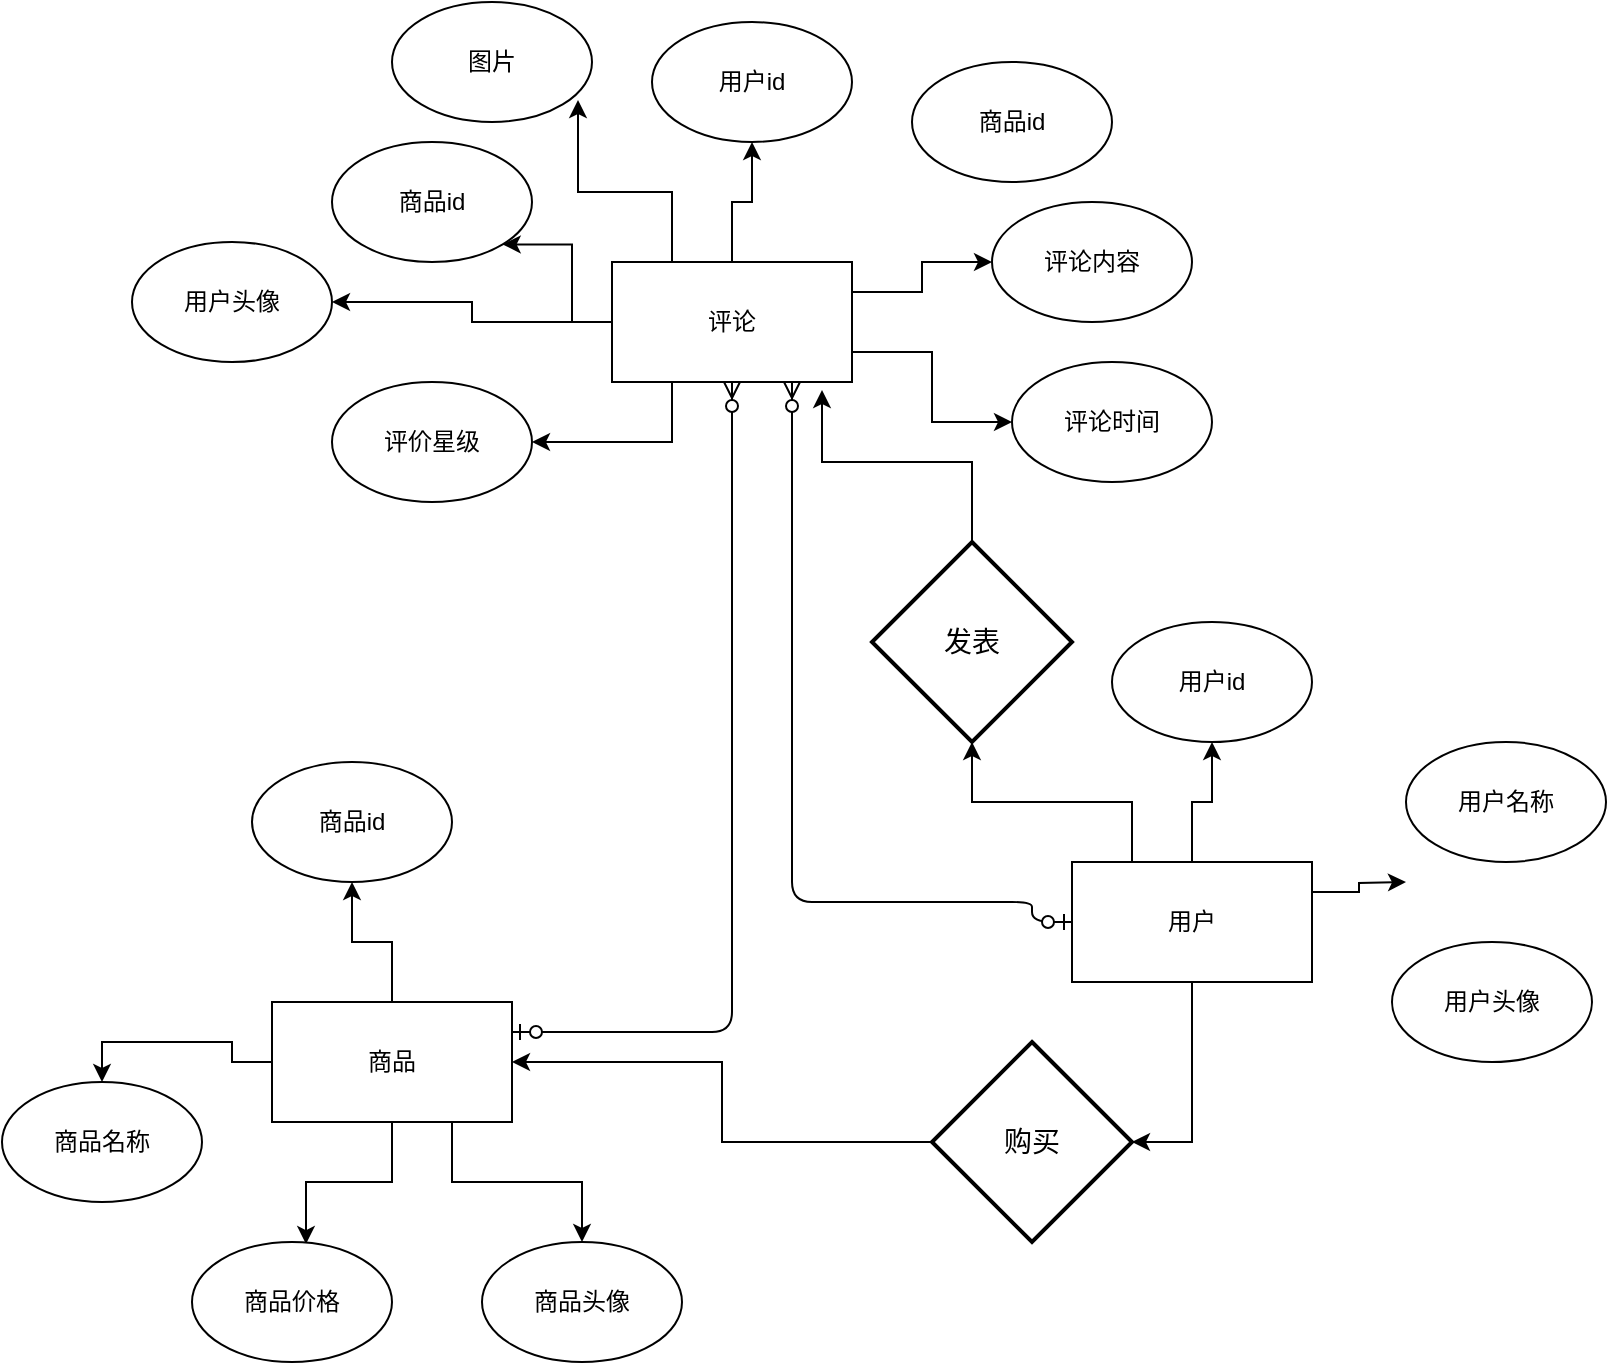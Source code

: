 <mxfile version="10.6.7" type="github"><diagram id="ki5PN8dsJEgZzoEvDbk7" name="第 1 页"><mxGraphModel dx="918" dy="568" grid="1" gridSize="10" guides="1" tooltips="1" connect="1" arrows="1" fold="1" page="1" pageScale="1" pageWidth="827" pageHeight="1169" math="0" shadow="0"><root><mxCell id="0"/><mxCell id="1" parent="0"/><mxCell id="0DmN0Nj1PdMddugerFKn-10" style="edgeStyle=orthogonalEdgeStyle;rounded=0;orthogonalLoop=1;jettySize=auto;html=1;exitX=0.5;exitY=0;exitDx=0;exitDy=0;" edge="1" parent="1" source="0DmN0Nj1PdMddugerFKn-2" target="0DmN0Nj1PdMddugerFKn-9"><mxGeometry relative="1" as="geometry"/></mxCell><mxCell id="0DmN0Nj1PdMddugerFKn-11" style="edgeStyle=orthogonalEdgeStyle;rounded=0;orthogonalLoop=1;jettySize=auto;html=1;exitX=0;exitY=0.5;exitDx=0;exitDy=0;entryX=1;entryY=1;entryDx=0;entryDy=0;" edge="1" parent="1" source="0DmN0Nj1PdMddugerFKn-2" target="0DmN0Nj1PdMddugerFKn-6"><mxGeometry relative="1" as="geometry"/></mxCell><mxCell id="0DmN0Nj1PdMddugerFKn-12" style="edgeStyle=orthogonalEdgeStyle;rounded=0;orthogonalLoop=1;jettySize=auto;html=1;exitX=0.25;exitY=1;exitDx=0;exitDy=0;entryX=1;entryY=0.5;entryDx=0;entryDy=0;" edge="1" parent="1" source="0DmN0Nj1PdMddugerFKn-2" target="0DmN0Nj1PdMddugerFKn-5"><mxGeometry relative="1" as="geometry"/></mxCell><mxCell id="0DmN0Nj1PdMddugerFKn-13" style="edgeStyle=orthogonalEdgeStyle;rounded=0;orthogonalLoop=1;jettySize=auto;html=1;exitX=1;exitY=0.75;exitDx=0;exitDy=0;entryX=0;entryY=0.5;entryDx=0;entryDy=0;" edge="1" parent="1" source="0DmN0Nj1PdMddugerFKn-2" target="0DmN0Nj1PdMddugerFKn-3"><mxGeometry relative="1" as="geometry"/></mxCell><mxCell id="0DmN0Nj1PdMddugerFKn-14" style="edgeStyle=orthogonalEdgeStyle;rounded=0;orthogonalLoop=1;jettySize=auto;html=1;exitX=1;exitY=0.25;exitDx=0;exitDy=0;entryX=0;entryY=0.5;entryDx=0;entryDy=0;" edge="1" parent="1" source="0DmN0Nj1PdMddugerFKn-2" target="0DmN0Nj1PdMddugerFKn-4"><mxGeometry relative="1" as="geometry"/></mxCell><mxCell id="0DmN0Nj1PdMddugerFKn-36" style="edgeStyle=orthogonalEdgeStyle;rounded=0;orthogonalLoop=1;jettySize=auto;html=1;exitX=0;exitY=0.5;exitDx=0;exitDy=0;entryX=1;entryY=0.5;entryDx=0;entryDy=0;" edge="1" parent="1" source="0DmN0Nj1PdMddugerFKn-2" target="0DmN0Nj1PdMddugerFKn-35"><mxGeometry relative="1" as="geometry"/></mxCell><mxCell id="0DmN0Nj1PdMddugerFKn-37" style="edgeStyle=orthogonalEdgeStyle;rounded=0;orthogonalLoop=1;jettySize=auto;html=1;exitX=0.25;exitY=0;exitDx=0;exitDy=0;entryX=0.93;entryY=0.817;entryDx=0;entryDy=0;entryPerimeter=0;" edge="1" parent="1" source="0DmN0Nj1PdMddugerFKn-2" target="0DmN0Nj1PdMddugerFKn-34"><mxGeometry relative="1" as="geometry"/></mxCell><mxCell id="0DmN0Nj1PdMddugerFKn-2" value="评论" style="rounded=0;whiteSpace=wrap;html=1;" vertex="1" parent="1"><mxGeometry x="330" y="140" width="120" height="60" as="geometry"/></mxCell><mxCell id="0DmN0Nj1PdMddugerFKn-3" value="评论时间" style="ellipse;whiteSpace=wrap;html=1;" vertex="1" parent="1"><mxGeometry x="530" y="190" width="100" height="60" as="geometry"/></mxCell><mxCell id="0DmN0Nj1PdMddugerFKn-4" value="评论内容" style="ellipse;whiteSpace=wrap;html=1;" vertex="1" parent="1"><mxGeometry x="520" y="110" width="100" height="60" as="geometry"/></mxCell><mxCell id="0DmN0Nj1PdMddugerFKn-5" value="评价星级" style="ellipse;whiteSpace=wrap;html=1;" vertex="1" parent="1"><mxGeometry x="190" y="200" width="100" height="60" as="geometry"/></mxCell><mxCell id="0DmN0Nj1PdMddugerFKn-6" value="商品id" style="ellipse;whiteSpace=wrap;html=1;" vertex="1" parent="1"><mxGeometry x="190" y="80" width="100" height="60" as="geometry"/></mxCell><mxCell id="0DmN0Nj1PdMddugerFKn-9" value="用户id" style="ellipse;whiteSpace=wrap;html=1;" vertex="1" parent="1"><mxGeometry x="350" y="20" width="100" height="60" as="geometry"/></mxCell><mxCell id="0DmN0Nj1PdMddugerFKn-17" style="edgeStyle=orthogonalEdgeStyle;rounded=0;orthogonalLoop=1;jettySize=auto;html=1;exitX=0.5;exitY=0;exitDx=0;exitDy=0;entryX=0.5;entryY=1;entryDx=0;entryDy=0;" edge="1" parent="1" source="0DmN0Nj1PdMddugerFKn-15" target="0DmN0Nj1PdMddugerFKn-16"><mxGeometry relative="1" as="geometry"/></mxCell><mxCell id="0DmN0Nj1PdMddugerFKn-20" style="edgeStyle=orthogonalEdgeStyle;rounded=0;orthogonalLoop=1;jettySize=auto;html=1;exitX=0;exitY=0.5;exitDx=0;exitDy=0;entryX=0.5;entryY=0;entryDx=0;entryDy=0;" edge="1" parent="1" source="0DmN0Nj1PdMddugerFKn-15" target="0DmN0Nj1PdMddugerFKn-19"><mxGeometry relative="1" as="geometry"/></mxCell><mxCell id="0DmN0Nj1PdMddugerFKn-22" style="edgeStyle=orthogonalEdgeStyle;rounded=0;orthogonalLoop=1;jettySize=auto;html=1;exitX=0.5;exitY=1;exitDx=0;exitDy=0;entryX=0.57;entryY=0.017;entryDx=0;entryDy=0;entryPerimeter=0;" edge="1" parent="1" source="0DmN0Nj1PdMddugerFKn-15" target="0DmN0Nj1PdMddugerFKn-21"><mxGeometry relative="1" as="geometry"/></mxCell><mxCell id="0DmN0Nj1PdMddugerFKn-24" style="edgeStyle=orthogonalEdgeStyle;rounded=0;orthogonalLoop=1;jettySize=auto;html=1;exitX=0.75;exitY=1;exitDx=0;exitDy=0;entryX=0.5;entryY=0;entryDx=0;entryDy=0;" edge="1" parent="1" source="0DmN0Nj1PdMddugerFKn-15" target="0DmN0Nj1PdMddugerFKn-23"><mxGeometry relative="1" as="geometry"/></mxCell><mxCell id="0DmN0Nj1PdMddugerFKn-15" value="商品" style="rounded=0;whiteSpace=wrap;html=1;" vertex="1" parent="1"><mxGeometry x="160" y="510" width="120" height="60" as="geometry"/></mxCell><mxCell id="0DmN0Nj1PdMddugerFKn-16" value="商品id" style="ellipse;whiteSpace=wrap;html=1;" vertex="1" parent="1"><mxGeometry x="150" y="390" width="100" height="60" as="geometry"/></mxCell><mxCell id="0DmN0Nj1PdMddugerFKn-19" value="商品名称" style="ellipse;whiteSpace=wrap;html=1;" vertex="1" parent="1"><mxGeometry x="25" y="550" width="100" height="60" as="geometry"/></mxCell><mxCell id="0DmN0Nj1PdMddugerFKn-21" value="商品价格" style="ellipse;whiteSpace=wrap;html=1;" vertex="1" parent="1"><mxGeometry x="120" y="630" width="100" height="60" as="geometry"/></mxCell><mxCell id="0DmN0Nj1PdMddugerFKn-23" value="商品头像" style="ellipse;whiteSpace=wrap;html=1;" vertex="1" parent="1"><mxGeometry x="265" y="630" width="100" height="60" as="geometry"/></mxCell><mxCell id="0DmN0Nj1PdMddugerFKn-28" style="edgeStyle=orthogonalEdgeStyle;rounded=0;orthogonalLoop=1;jettySize=auto;html=1;exitX=0.5;exitY=0;exitDx=0;exitDy=0;entryX=0.5;entryY=1;entryDx=0;entryDy=0;" edge="1" parent="1" source="0DmN0Nj1PdMddugerFKn-25" target="0DmN0Nj1PdMddugerFKn-27"><mxGeometry relative="1" as="geometry"/></mxCell><mxCell id="0DmN0Nj1PdMddugerFKn-30" style="edgeStyle=orthogonalEdgeStyle;rounded=0;orthogonalLoop=1;jettySize=auto;html=1;exitX=1;exitY=0.25;exitDx=0;exitDy=0;" edge="1" parent="1" source="0DmN0Nj1PdMddugerFKn-25"><mxGeometry relative="1" as="geometry"><mxPoint x="727" y="450" as="targetPoint"/></mxGeometry></mxCell><mxCell id="DWRlLl2zWPkpYWhoKBRB-5" style="edgeStyle=orthogonalEdgeStyle;rounded=0;orthogonalLoop=1;jettySize=auto;html=1;exitX=0.5;exitY=1;exitDx=0;exitDy=0;entryX=1;entryY=0.5;entryDx=0;entryDy=0;" edge="1" parent="1" source="0DmN0Nj1PdMddugerFKn-25" target="DWRlLl2zWPkpYWhoKBRB-1"><mxGeometry relative="1" as="geometry"/></mxCell><mxCell id="DWRlLl2zWPkpYWhoKBRB-7" style="edgeStyle=orthogonalEdgeStyle;rounded=0;orthogonalLoop=1;jettySize=auto;html=1;exitX=0.25;exitY=0;exitDx=0;exitDy=0;entryX=0.5;entryY=1;entryDx=0;entryDy=0;" edge="1" parent="1" source="0DmN0Nj1PdMddugerFKn-25" target="DWRlLl2zWPkpYWhoKBRB-6"><mxGeometry relative="1" as="geometry"/></mxCell><mxCell id="0DmN0Nj1PdMddugerFKn-25" value="用户" style="rounded=0;whiteSpace=wrap;html=1;" vertex="1" parent="1"><mxGeometry x="560" y="440" width="120" height="60" as="geometry"/></mxCell><mxCell id="0DmN0Nj1PdMddugerFKn-27" value="用户id" style="ellipse;whiteSpace=wrap;html=1;" vertex="1" parent="1"><mxGeometry x="580" y="320" width="100" height="60" as="geometry"/></mxCell><mxCell id="0DmN0Nj1PdMddugerFKn-29" value="用户名称" style="ellipse;whiteSpace=wrap;html=1;" vertex="1" parent="1"><mxGeometry x="727" y="380" width="100" height="60" as="geometry"/></mxCell><mxCell id="0DmN0Nj1PdMddugerFKn-31" value="用户头像" style="ellipse;whiteSpace=wrap;html=1;" vertex="1" parent="1"><mxGeometry x="720" y="480" width="100" height="60" as="geometry"/></mxCell><mxCell id="0DmN0Nj1PdMddugerFKn-33" value="商品id" style="ellipse;whiteSpace=wrap;html=1;" vertex="1" parent="1"><mxGeometry x="480" y="40" width="100" height="60" as="geometry"/></mxCell><mxCell id="0DmN0Nj1PdMddugerFKn-34" value="图片" style="ellipse;whiteSpace=wrap;html=1;" vertex="1" parent="1"><mxGeometry x="220" y="10" width="100" height="60" as="geometry"/></mxCell><mxCell id="0DmN0Nj1PdMddugerFKn-35" value="用户头像" style="ellipse;whiteSpace=wrap;html=1;" vertex="1" parent="1"><mxGeometry x="90" y="130" width="100" height="60" as="geometry"/></mxCell><mxCell id="0DmN0Nj1PdMddugerFKn-38" value="" style="edgeStyle=orthogonalEdgeStyle;fontSize=12;html=1;endArrow=ERzeroToMany;startArrow=ERzeroToOne;entryX=0.5;entryY=1;entryDx=0;entryDy=0;exitX=1;exitY=0.25;exitDx=0;exitDy=0;" edge="1" parent="1" source="0DmN0Nj1PdMddugerFKn-15" target="0DmN0Nj1PdMddugerFKn-2"><mxGeometry width="100" height="100" relative="1" as="geometry"><mxPoint x="280" y="460" as="sourcePoint"/><mxPoint x="450" y="330" as="targetPoint"/></mxGeometry></mxCell><mxCell id="0DmN0Nj1PdMddugerFKn-39" value="" style="edgeStyle=orthogonalEdgeStyle;fontSize=12;html=1;endArrow=ERzeroToMany;startArrow=ERzeroToOne;entryX=0.75;entryY=1;entryDx=0;entryDy=0;exitX=0;exitY=0.5;exitDx=0;exitDy=0;" edge="1" parent="1" source="0DmN0Nj1PdMddugerFKn-25" target="0DmN0Nj1PdMddugerFKn-2"><mxGeometry width="100" height="100" relative="1" as="geometry"><mxPoint x="290" y="470" as="sourcePoint"/><mxPoint x="400" y="210" as="targetPoint"/><Array as="points"><mxPoint x="540" y="470"/><mxPoint x="540" y="460"/><mxPoint x="420" y="460"/></Array></mxGeometry></mxCell><mxCell id="DWRlLl2zWPkpYWhoKBRB-9" style="edgeStyle=orthogonalEdgeStyle;rounded=0;orthogonalLoop=1;jettySize=auto;html=1;exitX=0;exitY=0.5;exitDx=0;exitDy=0;entryX=1;entryY=0.5;entryDx=0;entryDy=0;" edge="1" parent="1" source="DWRlLl2zWPkpYWhoKBRB-1" target="0DmN0Nj1PdMddugerFKn-15"><mxGeometry relative="1" as="geometry"/></mxCell><mxCell id="DWRlLl2zWPkpYWhoKBRB-1" value="购买" style="shape=rhombus;strokeWidth=2;fontSize=17;perimeter=rhombusPerimeter;whiteSpace=wrap;html=1;align=center;fontSize=14;" vertex="1" parent="1"><mxGeometry x="490" y="530" width="100" height="100" as="geometry"/></mxCell><mxCell id="DWRlLl2zWPkpYWhoKBRB-8" style="edgeStyle=orthogonalEdgeStyle;rounded=0;orthogonalLoop=1;jettySize=auto;html=1;exitX=0.5;exitY=0;exitDx=0;exitDy=0;entryX=0.875;entryY=1.067;entryDx=0;entryDy=0;entryPerimeter=0;" edge="1" parent="1" source="DWRlLl2zWPkpYWhoKBRB-6" target="0DmN0Nj1PdMddugerFKn-2"><mxGeometry relative="1" as="geometry"/></mxCell><mxCell id="DWRlLl2zWPkpYWhoKBRB-6" value="发表" style="shape=rhombus;strokeWidth=2;fontSize=17;perimeter=rhombusPerimeter;whiteSpace=wrap;html=1;align=center;fontSize=14;" vertex="1" parent="1"><mxGeometry x="460" y="280" width="100" height="100" as="geometry"/></mxCell></root></mxGraphModel></diagram><diagram id="t_YvHO0kg_kepFUFtoR6" name="第 2 页"><mxGraphModel dx="918" dy="568" grid="1" gridSize="10" guides="1" tooltips="1" connect="1" arrows="1" fold="1" page="1" pageScale="1" pageWidth="827" pageHeight="1169" math="0" shadow="0"><root><mxCell id="5LmmzkhRsuJCHuquBsUY-0"/><mxCell id="5LmmzkhRsuJCHuquBsUY-1" parent="5LmmzkhRsuJCHuquBsUY-0"/><mxCell id="mWyk6X7dAeRZ8mZwJizW-21" style="edgeStyle=orthogonalEdgeStyle;rounded=0;orthogonalLoop=1;jettySize=auto;html=1;exitX=1;exitY=0.25;exitDx=0;exitDy=0;entryX=0;entryY=1;entryDx=0;entryDy=0;" edge="1" parent="5LmmzkhRsuJCHuquBsUY-1" source="5LmmzkhRsuJCHuquBsUY-2" target="5LmmzkhRsuJCHuquBsUY-4"><mxGeometry relative="1" as="geometry"/></mxCell><mxCell id="mWyk6X7dAeRZ8mZwJizW-22" style="edgeStyle=orthogonalEdgeStyle;rounded=0;orthogonalLoop=1;jettySize=auto;html=1;exitX=0.5;exitY=0;exitDx=0;exitDy=0;entryX=0.5;entryY=1;entryDx=0;entryDy=0;" edge="1" parent="5LmmzkhRsuJCHuquBsUY-1" source="5LmmzkhRsuJCHuquBsUY-2" target="mWyk6X7dAeRZ8mZwJizW-6"><mxGeometry relative="1" as="geometry"/></mxCell><mxCell id="mWyk6X7dAeRZ8mZwJizW-23" style="edgeStyle=orthogonalEdgeStyle;rounded=0;orthogonalLoop=1;jettySize=auto;html=1;exitX=0;exitY=0.5;exitDx=0;exitDy=0;" edge="1" parent="5LmmzkhRsuJCHuquBsUY-1" source="5LmmzkhRsuJCHuquBsUY-2" target="mWyk6X7dAeRZ8mZwJizW-7"><mxGeometry relative="1" as="geometry"/></mxCell><mxCell id="mWyk6X7dAeRZ8mZwJizW-25" style="edgeStyle=orthogonalEdgeStyle;rounded=0;orthogonalLoop=1;jettySize=auto;html=1;exitX=0.5;exitY=1;exitDx=0;exitDy=0;entryX=0.5;entryY=0;entryDx=0;entryDy=0;" edge="1" parent="5LmmzkhRsuJCHuquBsUY-1" source="5LmmzkhRsuJCHuquBsUY-2" target="mWyk6X7dAeRZ8mZwJizW-24"><mxGeometry relative="1" as="geometry"/></mxCell><mxCell id="5LmmzkhRsuJCHuquBsUY-2" value="用户" style="strokeWidth=2;rounded=1;arcSize=10;whiteSpace=wrap;html=1;align=center;fontSize=14;" vertex="1" parent="5LmmzkhRsuJCHuquBsUY-1"><mxGeometry x="310" y="175" width="120" height="70" as="geometry"/></mxCell><mxCell id="5LmmzkhRsuJCHuquBsUY-4" value="id" style="ellipse;shape=doubleEllipse;margin=10;strokeWidth=2;fontSize=14;whiteSpace=wrap;html=1;align=center;" vertex="1" parent="5LmmzkhRsuJCHuquBsUY-1"><mxGeometry x="550" y="80" width="100" height="70" as="geometry"/></mxCell><mxCell id="mWyk6X7dAeRZ8mZwJizW-6" value="用户名" style="ellipse;shape=doubleEllipse;margin=10;strokeWidth=2;fontSize=14;whiteSpace=wrap;html=1;align=center;" vertex="1" parent="5LmmzkhRsuJCHuquBsUY-1"><mxGeometry x="330" y="40" width="100" height="70" as="geometry"/></mxCell><mxCell id="mWyk6X7dAeRZ8mZwJizW-7" value="手机号" style="ellipse;shape=doubleEllipse;margin=10;strokeWidth=2;fontSize=14;whiteSpace=wrap;html=1;align=center;" vertex="1" parent="5LmmzkhRsuJCHuquBsUY-1"><mxGeometry x="80" y="80" width="100" height="70" as="geometry"/></mxCell><mxCell id="mWyk6X7dAeRZ8mZwJizW-15" style="edgeStyle=orthogonalEdgeStyle;rounded=0;orthogonalLoop=1;jettySize=auto;html=1;exitX=0;exitY=0.5;exitDx=0;exitDy=0;" edge="1" parent="5LmmzkhRsuJCHuquBsUY-1" source="mWyk6X7dAeRZ8mZwJizW-8" target="mWyk6X7dAeRZ8mZwJizW-14"><mxGeometry relative="1" as="geometry"/></mxCell><mxCell id="mWyk6X7dAeRZ8mZwJizW-16" style="edgeStyle=orthogonalEdgeStyle;rounded=0;orthogonalLoop=1;jettySize=auto;html=1;exitX=0;exitY=0.75;exitDx=0;exitDy=0;entryX=0.99;entryY=0.371;entryDx=0;entryDy=0;entryPerimeter=0;" edge="1" parent="5LmmzkhRsuJCHuquBsUY-1" source="mWyk6X7dAeRZ8mZwJizW-8" target="mWyk6X7dAeRZ8mZwJizW-13"><mxGeometry relative="1" as="geometry"/></mxCell><mxCell id="mWyk6X7dAeRZ8mZwJizW-17" style="edgeStyle=orthogonalEdgeStyle;rounded=0;orthogonalLoop=1;jettySize=auto;html=1;exitX=0.25;exitY=1;exitDx=0;exitDy=0;" edge="1" parent="5LmmzkhRsuJCHuquBsUY-1" source="mWyk6X7dAeRZ8mZwJizW-8"><mxGeometry relative="1" as="geometry"><mxPoint x="340" y="564.5" as="targetPoint"/></mxGeometry></mxCell><mxCell id="mWyk6X7dAeRZ8mZwJizW-18" style="edgeStyle=orthogonalEdgeStyle;rounded=0;orthogonalLoop=1;jettySize=auto;html=1;exitX=0.75;exitY=1;exitDx=0;exitDy=0;" edge="1" parent="5LmmzkhRsuJCHuquBsUY-1" source="mWyk6X7dAeRZ8mZwJizW-8" target="mWyk6X7dAeRZ8mZwJizW-11"><mxGeometry relative="1" as="geometry"/></mxCell><mxCell id="mWyk6X7dAeRZ8mZwJizW-19" style="edgeStyle=orthogonalEdgeStyle;rounded=0;orthogonalLoop=1;jettySize=auto;html=1;exitX=1;exitY=0.5;exitDx=0;exitDy=0;" edge="1" parent="5LmmzkhRsuJCHuquBsUY-1" source="mWyk6X7dAeRZ8mZwJizW-8" target="mWyk6X7dAeRZ8mZwJizW-10"><mxGeometry relative="1" as="geometry"/></mxCell><mxCell id="mWyk6X7dAeRZ8mZwJizW-29" style="edgeStyle=orthogonalEdgeStyle;rounded=0;orthogonalLoop=1;jettySize=auto;html=1;exitX=1;exitY=0.25;exitDx=0;exitDy=0;entryX=0;entryY=0.5;entryDx=0;entryDy=0;" edge="1" parent="5LmmzkhRsuJCHuquBsUY-1" source="mWyk6X7dAeRZ8mZwJizW-8" target="mWyk6X7dAeRZ8mZwJizW-9"><mxGeometry relative="1" as="geometry"/></mxCell><mxCell id="mWyk6X7dAeRZ8mZwJizW-31" style="edgeStyle=orthogonalEdgeStyle;rounded=0;orthogonalLoop=1;jettySize=auto;html=1;exitX=0;exitY=0.25;exitDx=0;exitDy=0;entryX=1;entryY=0.5;entryDx=0;entryDy=0;" edge="1" parent="5LmmzkhRsuJCHuquBsUY-1" source="mWyk6X7dAeRZ8mZwJizW-8" target="mWyk6X7dAeRZ8mZwJizW-30"><mxGeometry relative="1" as="geometry"/></mxCell><mxCell id="mWyk6X7dAeRZ8mZwJizW-8" value="收货地址" style="strokeWidth=2;rounded=1;arcSize=10;whiteSpace=wrap;html=1;align=center;fontSize=14;" vertex="1" parent="5LmmzkhRsuJCHuquBsUY-1"><mxGeometry x="330" y="449.5" width="120" height="70" as="geometry"/></mxCell><mxCell id="mWyk6X7dAeRZ8mZwJizW-9" value="邮政编码" style="ellipse;shape=doubleEllipse;margin=10;strokeWidth=2;fontSize=14;whiteSpace=wrap;html=1;align=center;" vertex="1" parent="5LmmzkhRsuJCHuquBsUY-1"><mxGeometry x="540" y="409.5" width="100" height="70" as="geometry"/></mxCell><mxCell id="mWyk6X7dAeRZ8mZwJizW-10" value="省份" style="ellipse;shape=doubleEllipse;margin=10;strokeWidth=2;fontSize=14;whiteSpace=wrap;html=1;align=center;" vertex="1" parent="5LmmzkhRsuJCHuquBsUY-1"><mxGeometry x="550" y="529.5" width="100" height="70" as="geometry"/></mxCell><mxCell id="mWyk6X7dAeRZ8mZwJizW-11" value="城市" style="ellipse;shape=doubleEllipse;margin=10;strokeWidth=2;fontSize=14;whiteSpace=wrap;html=1;align=center;" vertex="1" parent="5LmmzkhRsuJCHuquBsUY-1"><mxGeometry x="430" y="559.5" width="100" height="70" as="geometry"/></mxCell><mxCell id="mWyk6X7dAeRZ8mZwJizW-12" value="详细地址" style="ellipse;shape=doubleEllipse;margin=10;strokeWidth=2;fontSize=14;whiteSpace=wrap;html=1;align=center;" vertex="1" parent="5LmmzkhRsuJCHuquBsUY-1"><mxGeometry x="280" y="564.5" width="100" height="70" as="geometry"/></mxCell><mxCell id="mWyk6X7dAeRZ8mZwJizW-13" value="固定电话" style="ellipse;shape=doubleEllipse;margin=10;strokeWidth=2;fontSize=14;whiteSpace=wrap;html=1;align=center;" vertex="1" parent="5LmmzkhRsuJCHuquBsUY-1"><mxGeometry x="130" y="539.5" width="100" height="70" as="geometry"/></mxCell><mxCell id="mWyk6X7dAeRZ8mZwJizW-14" value="收货人姓名" style="ellipse;shape=doubleEllipse;margin=10;strokeWidth=2;fontSize=14;whiteSpace=wrap;html=1;align=center;" vertex="1" parent="5LmmzkhRsuJCHuquBsUY-1"><mxGeometry x="80" y="439.5" width="100" height="70" as="geometry"/></mxCell><mxCell id="mWyk6X7dAeRZ8mZwJizW-27" style="edgeStyle=orthogonalEdgeStyle;rounded=0;orthogonalLoop=1;jettySize=auto;html=1;exitX=0.5;exitY=1;exitDx=0;exitDy=0;entryX=0.5;entryY=0;entryDx=0;entryDy=0;" edge="1" parent="5LmmzkhRsuJCHuquBsUY-1" source="mWyk6X7dAeRZ8mZwJizW-24" target="mWyk6X7dAeRZ8mZwJizW-8"><mxGeometry relative="1" as="geometry"/></mxCell><mxCell id="mWyk6X7dAeRZ8mZwJizW-24" value="添加" style="shape=rhombus;strokeWidth=2;fontSize=17;perimeter=rhombusPerimeter;whiteSpace=wrap;html=1;align=center;fontSize=14;" vertex="1" parent="5LmmzkhRsuJCHuquBsUY-1"><mxGeometry x="313" y="297.5" width="100" height="100" as="geometry"/></mxCell><mxCell id="mWyk6X7dAeRZ8mZwJizW-28" value="" style="fontSize=12;html=1;endArrow=ERzeroToMany;startArrow=ERmandOne;exitX=1.008;exitY=0.629;exitDx=0;exitDy=0;exitPerimeter=0;entryX=0.75;entryY=0;entryDx=0;entryDy=0;edgeStyle=orthogonalEdgeStyle;" edge="1" parent="5LmmzkhRsuJCHuquBsUY-1" source="5LmmzkhRsuJCHuquBsUY-2" target="mWyk6X7dAeRZ8mZwJizW-8"><mxGeometry width="100" height="100" relative="1" as="geometry"><mxPoint x="460" y="400" as="sourcePoint"/><mxPoint x="560" y="300" as="targetPoint"/></mxGeometry></mxCell><mxCell id="mWyk6X7dAeRZ8mZwJizW-30" value="用户id" style="ellipse;shape=doubleEllipse;margin=10;strokeWidth=2;fontSize=14;whiteSpace=wrap;html=1;align=center;" vertex="1" parent="5LmmzkhRsuJCHuquBsUY-1"><mxGeometry x="60" y="347.5" width="100" height="70" as="geometry"/></mxCell></root></mxGraphModel></diagram><diagram id="KT6W6j0dY2E4ytbY90dG" name="第 3 页"><mxGraphModel dx="918" dy="568" grid="1" gridSize="10" guides="1" tooltips="1" connect="1" arrows="1" fold="1" page="1" pageScale="1" pageWidth="827" pageHeight="1169" math="0" shadow="0"><root><mxCell id="q57hfEerk20kRcIcbQq8-0"/><mxCell id="q57hfEerk20kRcIcbQq8-1" parent="q57hfEerk20kRcIcbQq8-0"/><mxCell id="q57hfEerk20kRcIcbQq8-27" style="edgeStyle=orthogonalEdgeStyle;rounded=0;orthogonalLoop=1;jettySize=auto;html=1;exitX=0.5;exitY=1;exitDx=0;exitDy=0;" edge="1" parent="q57hfEerk20kRcIcbQq8-1" source="q57hfEerk20kRcIcbQq8-2" target="q57hfEerk20kRcIcbQq8-26"><mxGeometry relative="1" as="geometry"/></mxCell><mxCell id="q57hfEerk20kRcIcbQq8-2" value="运营" style="strokeWidth=2;rounded=1;arcSize=10;whiteSpace=wrap;html=1;align=center;fontSize=14;" vertex="1" parent="q57hfEerk20kRcIcbQq8-1"><mxGeometry x="285" y="70" width="110" height="80" as="geometry"/></mxCell><mxCell id="q57hfEerk20kRcIcbQq8-16" style="edgeStyle=orthogonalEdgeStyle;rounded=0;orthogonalLoop=1;jettySize=auto;html=1;exitX=0;exitY=0.25;exitDx=0;exitDy=0;" edge="1" parent="q57hfEerk20kRcIcbQq8-1" source="q57hfEerk20kRcIcbQq8-3" target="q57hfEerk20kRcIcbQq8-14"><mxGeometry relative="1" as="geometry"/></mxCell><mxCell id="q57hfEerk20kRcIcbQq8-17" style="edgeStyle=orthogonalEdgeStyle;rounded=0;orthogonalLoop=1;jettySize=auto;html=1;exitX=0;exitY=0.5;exitDx=0;exitDy=0;entryX=1;entryY=0.5;entryDx=0;entryDy=0;" edge="1" parent="q57hfEerk20kRcIcbQq8-1" source="q57hfEerk20kRcIcbQq8-3" target="q57hfEerk20kRcIcbQq8-9"><mxGeometry relative="1" as="geometry"/></mxCell><mxCell id="q57hfEerk20kRcIcbQq8-18" style="edgeStyle=orthogonalEdgeStyle;rounded=0;orthogonalLoop=1;jettySize=auto;html=1;exitX=0;exitY=0.75;exitDx=0;exitDy=0;entryX=1;entryY=0.5;entryDx=0;entryDy=0;" edge="1" parent="q57hfEerk20kRcIcbQq8-1" source="q57hfEerk20kRcIcbQq8-3" target="q57hfEerk20kRcIcbQq8-8"><mxGeometry relative="1" as="geometry"/></mxCell><mxCell id="q57hfEerk20kRcIcbQq8-30" style="edgeStyle=orthogonalEdgeStyle;rounded=0;orthogonalLoop=1;jettySize=auto;html=1;exitX=0.25;exitY=0;exitDx=0;exitDy=0;entryX=1;entryY=1;entryDx=0;entryDy=0;" edge="1" parent="q57hfEerk20kRcIcbQq8-1" source="q57hfEerk20kRcIcbQq8-3" target="q57hfEerk20kRcIcbQq8-4"><mxGeometry relative="1" as="geometry"/></mxCell><mxCell id="q57hfEerk20kRcIcbQq8-31" style="edgeStyle=orthogonalEdgeStyle;rounded=0;orthogonalLoop=1;jettySize=auto;html=1;exitX=0.75;exitY=0;exitDx=0;exitDy=0;entryX=0;entryY=0.5;entryDx=0;entryDy=0;" edge="1" parent="q57hfEerk20kRcIcbQq8-1" source="q57hfEerk20kRcIcbQq8-3" target="q57hfEerk20kRcIcbQq8-5"><mxGeometry relative="1" as="geometry"><Array as="points"><mxPoint x="410" y="390"/><mxPoint x="410" y="290"/><mxPoint x="530" y="290"/></Array></mxGeometry></mxCell><mxCell id="q57hfEerk20kRcIcbQq8-32" style="edgeStyle=orthogonalEdgeStyle;rounded=0;orthogonalLoop=1;jettySize=auto;html=1;exitX=1;exitY=0.25;exitDx=0;exitDy=0;entryX=0;entryY=0.5;entryDx=0;entryDy=0;" edge="1" parent="q57hfEerk20kRcIcbQq8-1" source="q57hfEerk20kRcIcbQq8-3" target="q57hfEerk20kRcIcbQq8-6"><mxGeometry relative="1" as="geometry"/></mxCell><mxCell id="q57hfEerk20kRcIcbQq8-33" style="edgeStyle=orthogonalEdgeStyle;rounded=0;orthogonalLoop=1;jettySize=auto;html=1;exitX=1;exitY=0.5;exitDx=0;exitDy=0;" edge="1" parent="q57hfEerk20kRcIcbQq8-1" source="q57hfEerk20kRcIcbQq8-3" target="q57hfEerk20kRcIcbQq8-7"><mxGeometry relative="1" as="geometry"/></mxCell><mxCell id="q57hfEerk20kRcIcbQq8-34" style="edgeStyle=orthogonalEdgeStyle;rounded=0;orthogonalLoop=1;jettySize=auto;html=1;exitX=1;exitY=0.75;exitDx=0;exitDy=0;entryX=0;entryY=0.5;entryDx=0;entryDy=0;" edge="1" parent="q57hfEerk20kRcIcbQq8-1" source="q57hfEerk20kRcIcbQq8-3" target="q57hfEerk20kRcIcbQq8-15"><mxGeometry relative="1" as="geometry"/></mxCell><mxCell id="R35eeTmV1NVuDmdWitgU-6" style="edgeStyle=orthogonalEdgeStyle;rounded=0;orthogonalLoop=1;jettySize=auto;html=1;exitX=0.75;exitY=1;exitDx=0;exitDy=0;entryX=0;entryY=0.5;entryDx=0;entryDy=0;" edge="1" parent="q57hfEerk20kRcIcbQq8-1" source="q57hfEerk20kRcIcbQq8-3" target="R35eeTmV1NVuDmdWitgU-5"><mxGeometry relative="1" as="geometry"><Array as="points"><mxPoint x="460" y="470"/><mxPoint x="460" y="660"/></Array></mxGeometry></mxCell><mxCell id="q57hfEerk20kRcIcbQq8-3" value="活动" style="strokeWidth=2;rounded=1;arcSize=10;whiteSpace=wrap;html=1;align=center;fontSize=14;" vertex="1" parent="q57hfEerk20kRcIcbQq8-1"><mxGeometry x="293" y="390" width="110" height="80" as="geometry"/></mxCell><mxCell id="q57hfEerk20kRcIcbQq8-4" value="活动标题" style="ellipse;shape=doubleEllipse;margin=10;strokeWidth=2;fontSize=14;whiteSpace=wrap;html=1;align=center;" vertex="1" parent="q57hfEerk20kRcIcbQq8-1"><mxGeometry x="60" y="220" width="100" height="80" as="geometry"/></mxCell><mxCell id="q57hfEerk20kRcIcbQq8-5" value="活动连接" style="ellipse;shape=doubleEllipse;margin=10;strokeWidth=2;fontSize=14;whiteSpace=wrap;html=1;align=center;" vertex="1" parent="q57hfEerk20kRcIcbQq8-1"><mxGeometry x="530" y="240" width="100" height="80" as="geometry"/></mxCell><mxCell id="q57hfEerk20kRcIcbQq8-6" value="活动id" style="ellipse;shape=doubleEllipse;margin=10;strokeWidth=2;fontSize=14;whiteSpace=wrap;html=1;align=center;" vertex="1" parent="q57hfEerk20kRcIcbQq8-1"><mxGeometry x="540" y="330" width="100" height="80" as="geometry"/></mxCell><mxCell id="q57hfEerk20kRcIcbQq8-7" value="运营管理id" style="ellipse;shape=doubleEllipse;margin=10;strokeWidth=2;fontSize=14;whiteSpace=wrap;html=1;align=center;" vertex="1" parent="q57hfEerk20kRcIcbQq8-1"><mxGeometry x="530" y="420" width="100" height="80" as="geometry"/></mxCell><mxCell id="q57hfEerk20kRcIcbQq8-8" value="商品id" style="ellipse;shape=doubleEllipse;margin=10;strokeWidth=2;fontSize=14;whiteSpace=wrap;html=1;align=center;" vertex="1" parent="q57hfEerk20kRcIcbQq8-1"><mxGeometry x="100" y="560" width="100" height="80" as="geometry"/></mxCell><mxCell id="q57hfEerk20kRcIcbQq8-9" value="商品名称" style="ellipse;shape=doubleEllipse;margin=10;strokeWidth=2;fontSize=14;whiteSpace=wrap;html=1;align=center;" vertex="1" parent="q57hfEerk20kRcIcbQq8-1"><mxGeometry x="50" y="450" width="100" height="80" as="geometry"/></mxCell><mxCell id="q57hfEerk20kRcIcbQq8-24" style="edgeStyle=orthogonalEdgeStyle;rounded=0;orthogonalLoop=1;jettySize=auto;html=1;exitX=0;exitY=0.5;exitDx=0;exitDy=0;entryX=0.991;entryY=0.363;entryDx=0;entryDy=0;entryPerimeter=0;" edge="1" parent="q57hfEerk20kRcIcbQq8-1" source="q57hfEerk20kRcIcbQq8-11" target="q57hfEerk20kRcIcbQq8-2"><mxGeometry relative="1" as="geometry"/></mxCell><mxCell id="q57hfEerk20kRcIcbQq8-11" value="运营管理id" style="ellipse;shape=doubleEllipse;margin=10;strokeWidth=2;fontSize=14;whiteSpace=wrap;html=1;align=center;" vertex="1" parent="q57hfEerk20kRcIcbQq8-1"><mxGeometry x="460" y="30" width="100" height="80" as="geometry"/></mxCell><mxCell id="q57hfEerk20kRcIcbQq8-25" style="edgeStyle=orthogonalEdgeStyle;rounded=0;orthogonalLoop=1;jettySize=auto;html=1;exitX=1;exitY=0.5;exitDx=0;exitDy=0;entryX=0;entryY=0.5;entryDx=0;entryDy=0;" edge="1" parent="q57hfEerk20kRcIcbQq8-1" source="q57hfEerk20kRcIcbQq8-12" target="q57hfEerk20kRcIcbQq8-2"><mxGeometry relative="1" as="geometry"/></mxCell><mxCell id="q57hfEerk20kRcIcbQq8-12" value="运营姓名" style="ellipse;shape=doubleEllipse;margin=10;strokeWidth=2;fontSize=14;whiteSpace=wrap;html=1;align=center;" vertex="1" parent="q57hfEerk20kRcIcbQq8-1"><mxGeometry x="135" y="40" width="100" height="80" as="geometry"/></mxCell><mxCell id="q57hfEerk20kRcIcbQq8-14" value="开始时间" style="ellipse;shape=doubleEllipse;margin=10;strokeWidth=2;fontSize=14;whiteSpace=wrap;html=1;align=center;" vertex="1" parent="q57hfEerk20kRcIcbQq8-1"><mxGeometry x="70" y="360" width="100" height="80" as="geometry"/></mxCell><mxCell id="q57hfEerk20kRcIcbQq8-15" value="结束时间" style="ellipse;shape=doubleEllipse;margin=10;strokeWidth=2;fontSize=14;whiteSpace=wrap;html=1;align=center;" vertex="1" parent="q57hfEerk20kRcIcbQq8-1"><mxGeometry x="540" y="530" width="100" height="80" as="geometry"/></mxCell><mxCell id="q57hfEerk20kRcIcbQq8-28" style="edgeStyle=orthogonalEdgeStyle;rounded=0;orthogonalLoop=1;jettySize=auto;html=1;exitX=0.5;exitY=1;exitDx=0;exitDy=0;entryX=0.436;entryY=-0.037;entryDx=0;entryDy=0;entryPerimeter=0;" edge="1" parent="q57hfEerk20kRcIcbQq8-1" source="q57hfEerk20kRcIcbQq8-26" target="q57hfEerk20kRcIcbQq8-3"><mxGeometry relative="1" as="geometry"/></mxCell><mxCell id="q57hfEerk20kRcIcbQq8-26" value="发布" style="shape=rhombus;strokeWidth=2;fontSize=17;perimeter=rhombusPerimeter;whiteSpace=wrap;html=1;align=center;fontSize=14;" vertex="1" parent="q57hfEerk20kRcIcbQq8-1"><mxGeometry x="290" y="230" width="100" height="100" as="geometry"/></mxCell><mxCell id="R35eeTmV1NVuDmdWitgU-8" style="edgeStyle=none;rounded=0;orthogonalLoop=1;jettySize=auto;html=1;exitX=0;exitY=0.25;exitDx=0;exitDy=0;entryX=1;entryY=0.5;entryDx=0;entryDy=0;" edge="1" parent="q57hfEerk20kRcIcbQq8-1" source="q57hfEerk20kRcIcbQq8-35" target="R35eeTmV1NVuDmdWitgU-0"><mxGeometry relative="1" as="geometry"/></mxCell><mxCell id="R35eeTmV1NVuDmdWitgU-9" style="edgeStyle=none;rounded=0;orthogonalLoop=1;jettySize=auto;html=1;exitX=0;exitY=0.5;exitDx=0;exitDy=0;entryX=1.02;entryY=0.375;entryDx=0;entryDy=0;entryPerimeter=0;" edge="1" parent="q57hfEerk20kRcIcbQq8-1" source="q57hfEerk20kRcIcbQq8-35" target="R35eeTmV1NVuDmdWitgU-1"><mxGeometry relative="1" as="geometry"/></mxCell><mxCell id="R35eeTmV1NVuDmdWitgU-10" style="edgeStyle=none;rounded=0;orthogonalLoop=1;jettySize=auto;html=1;exitX=0.25;exitY=1;exitDx=0;exitDy=0;entryX=1;entryY=0;entryDx=0;entryDy=0;" edge="1" parent="q57hfEerk20kRcIcbQq8-1" source="q57hfEerk20kRcIcbQq8-35" target="R35eeTmV1NVuDmdWitgU-2"><mxGeometry relative="1" as="geometry"/></mxCell><mxCell id="R35eeTmV1NVuDmdWitgU-11" style="edgeStyle=none;rounded=0;orthogonalLoop=1;jettySize=auto;html=1;exitX=0.5;exitY=1;exitDx=0;exitDy=0;" edge="1" parent="q57hfEerk20kRcIcbQq8-1" source="q57hfEerk20kRcIcbQq8-35" target="R35eeTmV1NVuDmdWitgU-3"><mxGeometry relative="1" as="geometry"/></mxCell><mxCell id="R35eeTmV1NVuDmdWitgU-12" style="edgeStyle=none;rounded=0;orthogonalLoop=1;jettySize=auto;html=1;exitX=1;exitY=0.5;exitDx=0;exitDy=0;" edge="1" parent="q57hfEerk20kRcIcbQq8-1" source="q57hfEerk20kRcIcbQq8-35" target="R35eeTmV1NVuDmdWitgU-4"><mxGeometry relative="1" as="geometry"/></mxCell><mxCell id="R35eeTmV1NVuDmdWitgU-14" style="edgeStyle=none;rounded=0;orthogonalLoop=1;jettySize=auto;html=1;exitX=1;exitY=0.25;exitDx=0;exitDy=0;entryX=0;entryY=0.5;entryDx=0;entryDy=0;" edge="1" parent="q57hfEerk20kRcIcbQq8-1" source="q57hfEerk20kRcIcbQq8-35" target="R35eeTmV1NVuDmdWitgU-13"><mxGeometry relative="1" as="geometry"/></mxCell><mxCell id="q57hfEerk20kRcIcbQq8-35" value="商品" style="strokeWidth=2;rounded=1;arcSize=10;whiteSpace=wrap;html=1;align=center;fontSize=14;" vertex="1" parent="q57hfEerk20kRcIcbQq8-1"><mxGeometry x="290" y="750" width="110" height="80" as="geometry"/></mxCell><mxCell id="R35eeTmV1NVuDmdWitgU-0" value="商品id" style="ellipse;shape=doubleEllipse;margin=10;strokeWidth=2;fontSize=14;whiteSpace=wrap;html=1;align=center;" vertex="1" parent="q57hfEerk20kRcIcbQq8-1"><mxGeometry x="80" y="710" width="100" height="80" as="geometry"/></mxCell><mxCell id="R35eeTmV1NVuDmdWitgU-1" value="商品名称" style="ellipse;shape=doubleEllipse;margin=10;strokeWidth=2;fontSize=14;whiteSpace=wrap;html=1;align=center;" vertex="1" parent="q57hfEerk20kRcIcbQq8-1"><mxGeometry x="70" y="820" width="100" height="80" as="geometry"/></mxCell><mxCell id="R35eeTmV1NVuDmdWitgU-2" value="商品图片" style="ellipse;shape=doubleEllipse;margin=10;strokeWidth=2;fontSize=14;whiteSpace=wrap;html=1;align=center;" vertex="1" parent="q57hfEerk20kRcIcbQq8-1"><mxGeometry x="170" y="880" width="100" height="80" as="geometry"/></mxCell><mxCell id="R35eeTmV1NVuDmdWitgU-3" value="商品价格" style="ellipse;shape=doubleEllipse;margin=10;strokeWidth=2;fontSize=14;whiteSpace=wrap;html=1;align=center;" vertex="1" parent="q57hfEerk20kRcIcbQq8-1"><mxGeometry x="310" y="890" width="100" height="80" as="geometry"/></mxCell><mxCell id="R35eeTmV1NVuDmdWitgU-4" value="商品价格" style="ellipse;shape=doubleEllipse;margin=10;strokeWidth=2;fontSize=14;whiteSpace=wrap;html=1;align=center;" vertex="1" parent="q57hfEerk20kRcIcbQq8-1"><mxGeometry x="490" y="890" width="100" height="80" as="geometry"/></mxCell><mxCell id="R35eeTmV1NVuDmdWitgU-5" value="生效策略" style="ellipse;shape=doubleEllipse;margin=10;strokeWidth=2;fontSize=14;whiteSpace=wrap;html=1;align=center;" vertex="1" parent="q57hfEerk20kRcIcbQq8-1"><mxGeometry x="570" y="620" width="100" height="80" as="geometry"/></mxCell><mxCell id="R35eeTmV1NVuDmdWitgU-7" value="" style="fontSize=12;html=1;endArrow=ERoneToMany;exitX=0.5;exitY=1;exitDx=0;exitDy=0;entryX=0.5;entryY=0;entryDx=0;entryDy=0;" edge="1" parent="q57hfEerk20kRcIcbQq8-1" source="q57hfEerk20kRcIcbQq8-3" target="q57hfEerk20kRcIcbQq8-35"><mxGeometry width="100" height="100" relative="1" as="geometry"><mxPoint x="320" y="690" as="sourcePoint"/><mxPoint x="420" y="590" as="targetPoint"/></mxGeometry></mxCell><mxCell id="R35eeTmV1NVuDmdWitgU-13" value="商品副标题" style="ellipse;shape=doubleEllipse;margin=10;strokeWidth=2;fontSize=14;whiteSpace=wrap;html=1;align=center;" vertex="1" parent="q57hfEerk20kRcIcbQq8-1"><mxGeometry x="510" y="750" width="100" height="80" as="geometry"/></mxCell></root></mxGraphModel></diagram></mxfile>
